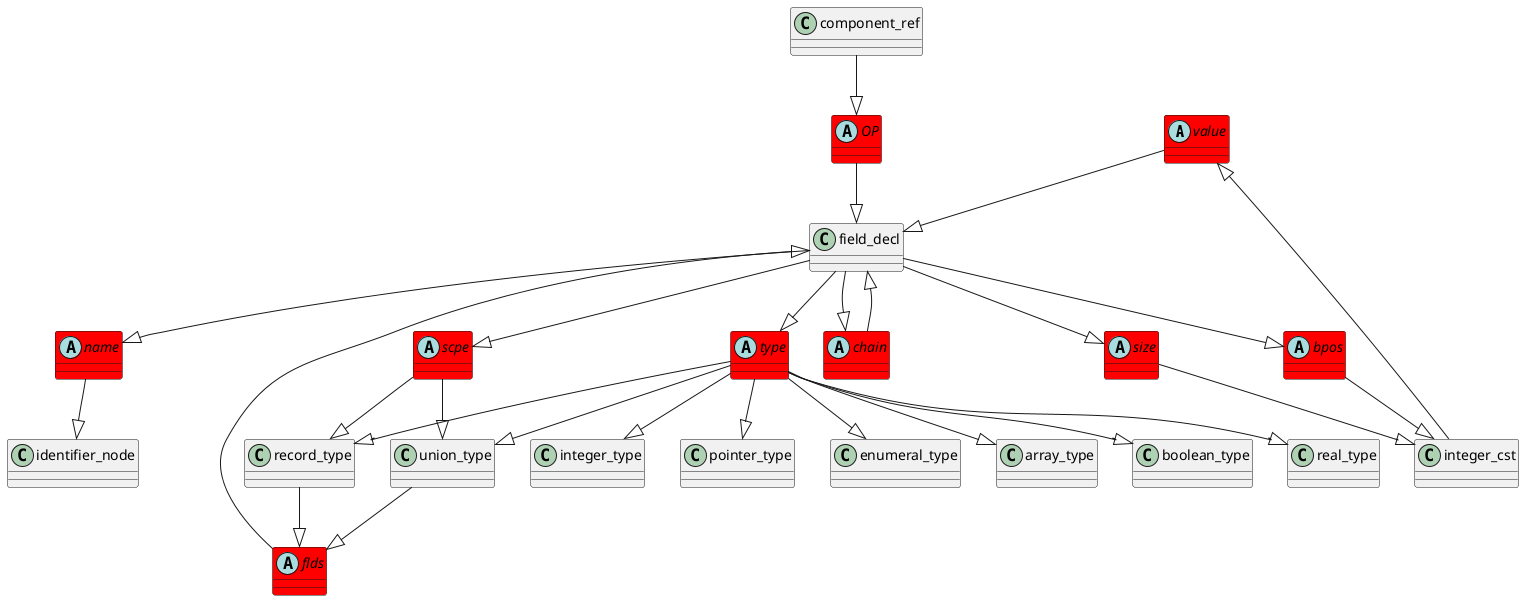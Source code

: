 @startuml
abstract class	value	 #red	
value	 --|> 	field_decl	
integer_cst	 --|> 	value	
abstract class	flds	 #red	
flds	 --|> 	field_decl	
record_type	 --|> 	flds	
abstract class	name	 #red	
name	 --|> 	identifier_node	
field_decl	 --|> 	name	
abstract class	type	 #red	
type	 --|> 	integer_type	
field_decl	 --|> 	type	
abstract class	scpe	 #red	
scpe	 --|> 	record_type	
field_decl	 --|> 	scpe	
abstract class	chain	 #red	
chain	 --|> 	field_decl	
field_decl	 --|> 	chain	
abstract class	size	 #red	
size	 --|> 	integer_cst	
field_decl	 --|> 	size	
abstract class	bpos	 #red	
bpos	 --|> 	integer_cst	
field_decl	 --|> 	bpos	
type	 --|> 	pointer_type	
type	 --|> 	enumeral_type	
type	 --|> 	array_type	
type	 --|> 	record_type	
type	 --|> 	union_type	
union_type	 --|> 	flds	
scpe	 --|> 	union_type	
abstract class	OP	 #red	
OP	 --|> 	field_decl	
component_ref	 --|> 	OP	
type	 --|> 	boolean_type	
type	 --|> 	real_type	
@enduml
